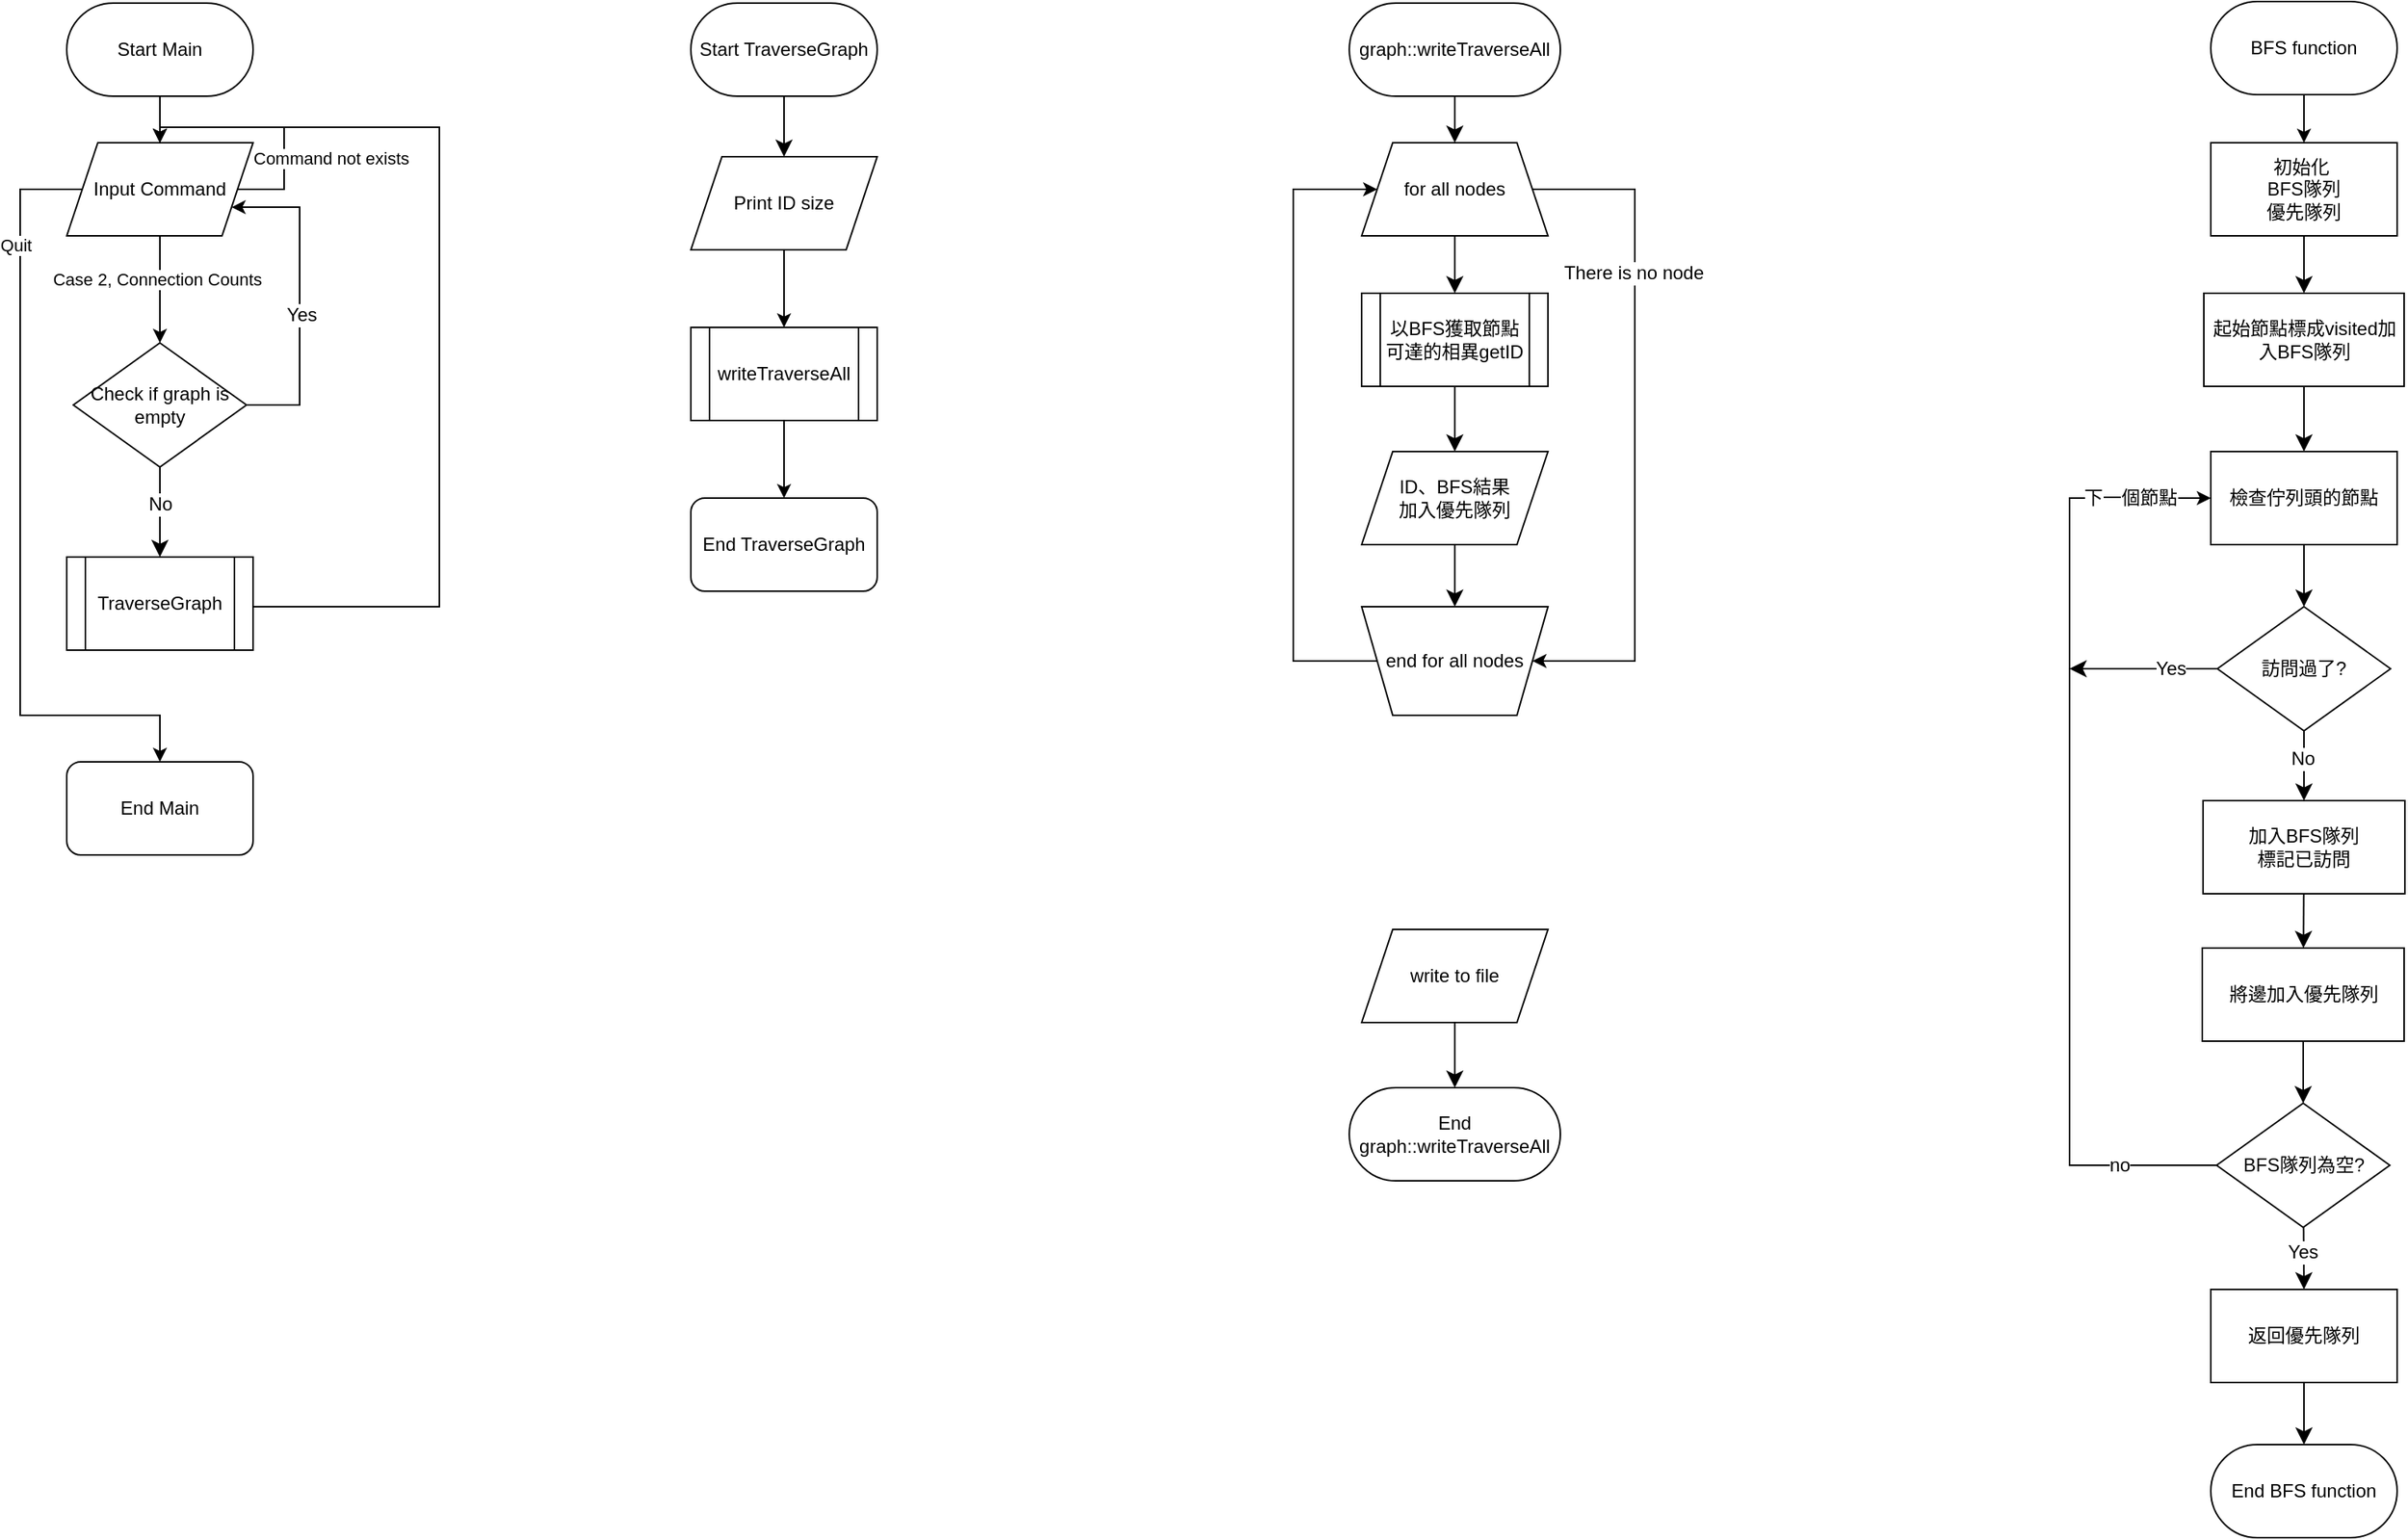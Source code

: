 <mxfile version="24.4.4" type="device">
  <diagram id="C5RBs43oDa-KdzZeNtuy" name="Page-1">
    <mxGraphModel dx="1411" dy="706" grid="1" gridSize="10" guides="1" tooltips="1" connect="1" arrows="1" fold="1" page="1" pageScale="1" pageWidth="827" pageHeight="1169" math="0" shadow="0">
      <root>
        <mxCell id="WIyWlLk6GJQsqaUBKTNV-0" />
        <mxCell id="WIyWlLk6GJQsqaUBKTNV-1" parent="WIyWlLk6GJQsqaUBKTNV-0" />
        <mxCell id="5Zuq6f4ll3MY33p2Iip3-23" style="edgeStyle=orthogonalEdgeStyle;rounded=0;orthogonalLoop=1;jettySize=auto;html=1;entryX=0.5;entryY=0;entryDx=0;entryDy=0;" parent="WIyWlLk6GJQsqaUBKTNV-1" source="5Zuq6f4ll3MY33p2Iip3-24" target="5Zuq6f4ll3MY33p2Iip3-29" edge="1">
          <mxGeometry relative="1" as="geometry" />
        </mxCell>
        <mxCell id="5Zuq6f4ll3MY33p2Iip3-24" value="Start Main" style="rounded=1;whiteSpace=wrap;html=1;arcSize=50;" parent="WIyWlLk6GJQsqaUBKTNV-1" vertex="1">
          <mxGeometry x="100" y="41" width="120" height="60" as="geometry" />
        </mxCell>
        <mxCell id="5Zuq6f4ll3MY33p2Iip3-25" style="edgeStyle=orthogonalEdgeStyle;rounded=0;orthogonalLoop=1;jettySize=auto;html=1;entryX=0.5;entryY=0;entryDx=0;entryDy=0;" parent="WIyWlLk6GJQsqaUBKTNV-1" source="5Zuq6f4ll3MY33p2Iip3-29" target="PBuQCArFa5jbhN4xJp0--0" edge="1">
          <mxGeometry relative="1" as="geometry">
            <mxPoint x="160" y="281" as="targetPoint" />
          </mxGeometry>
        </mxCell>
        <mxCell id="5Zuq6f4ll3MY33p2Iip3-26" value="Case 2, Connection Counts" style="edgeLabel;html=1;align=center;verticalAlign=middle;resizable=0;points=[];" parent="5Zuq6f4ll3MY33p2Iip3-25" vertex="1" connectable="0">
          <mxGeometry x="-0.188" y="-2" relative="1" as="geometry">
            <mxPoint as="offset" />
          </mxGeometry>
        </mxCell>
        <mxCell id="5Zuq6f4ll3MY33p2Iip3-27" style="edgeStyle=orthogonalEdgeStyle;rounded=0;orthogonalLoop=1;jettySize=auto;html=1;entryX=0.5;entryY=0;entryDx=0;entryDy=0;" parent="WIyWlLk6GJQsqaUBKTNV-1" source="5Zuq6f4ll3MY33p2Iip3-29" target="5Zuq6f4ll3MY33p2Iip3-38" edge="1">
          <mxGeometry relative="1" as="geometry">
            <Array as="points">
              <mxPoint x="70" y="161" />
              <mxPoint x="70" y="500" />
              <mxPoint x="160" y="500" />
            </Array>
          </mxGeometry>
        </mxCell>
        <mxCell id="5Zuq6f4ll3MY33p2Iip3-28" value="Quit" style="edgeLabel;html=1;align=center;verticalAlign=middle;resizable=0;points=[];" parent="5Zuq6f4ll3MY33p2Iip3-27" vertex="1" connectable="0">
          <mxGeometry x="-0.698" y="-3" relative="1" as="geometry">
            <mxPoint as="offset" />
          </mxGeometry>
        </mxCell>
        <mxCell id="5Zuq6f4ll3MY33p2Iip3-29" value="Input Command" style="shape=parallelogram;perimeter=parallelogramPerimeter;whiteSpace=wrap;html=1;fixedSize=1;" parent="WIyWlLk6GJQsqaUBKTNV-1" vertex="1">
          <mxGeometry x="100" y="131" width="120" height="60" as="geometry" />
        </mxCell>
        <mxCell id="5Zuq6f4ll3MY33p2Iip3-30" style="edgeStyle=orthogonalEdgeStyle;rounded=0;orthogonalLoop=1;jettySize=auto;html=1;entryX=0.5;entryY=0;entryDx=0;entryDy=0;" parent="WIyWlLk6GJQsqaUBKTNV-1" source="5Zuq6f4ll3MY33p2Iip3-29" target="5Zuq6f4ll3MY33p2Iip3-29" edge="1">
          <mxGeometry relative="1" as="geometry">
            <Array as="points">
              <mxPoint x="240" y="161" />
              <mxPoint x="240" y="121" />
              <mxPoint x="160" y="121" />
            </Array>
          </mxGeometry>
        </mxCell>
        <mxCell id="5Zuq6f4ll3MY33p2Iip3-31" value="Command not exists" style="edgeLabel;html=1;align=center;verticalAlign=middle;resizable=0;points=[];" parent="5Zuq6f4ll3MY33p2Iip3-30" vertex="1" connectable="0">
          <mxGeometry x="-0.415" y="-2" relative="1" as="geometry">
            <mxPoint x="28" y="-3" as="offset" />
          </mxGeometry>
        </mxCell>
        <mxCell id="5Zuq6f4ll3MY33p2Iip3-35" value="TraverseGraph" style="shape=process;whiteSpace=wrap;html=1;backgroundOutline=1;" parent="WIyWlLk6GJQsqaUBKTNV-1" vertex="1">
          <mxGeometry x="100" y="398" width="120" height="60" as="geometry" />
        </mxCell>
        <mxCell id="5Zuq6f4ll3MY33p2Iip3-36" style="edgeStyle=orthogonalEdgeStyle;rounded=0;orthogonalLoop=1;jettySize=auto;html=1;entryX=0.5;entryY=0;entryDx=0;entryDy=0;exitX=1;exitY=0.5;exitDx=0;exitDy=0;" parent="WIyWlLk6GJQsqaUBKTNV-1" source="5Zuq6f4ll3MY33p2Iip3-35" target="5Zuq6f4ll3MY33p2Iip3-29" edge="1">
          <mxGeometry relative="1" as="geometry">
            <Array as="points">
              <mxPoint x="220" y="430" />
              <mxPoint x="340" y="430" />
              <mxPoint x="340" y="121" />
              <mxPoint x="160" y="121" />
            </Array>
            <mxPoint x="220" y="540" as="sourcePoint" />
            <mxPoint x="260" y="131" as="targetPoint" />
          </mxGeometry>
        </mxCell>
        <mxCell id="5Zuq6f4ll3MY33p2Iip3-38" value="End Main" style="rounded=1;whiteSpace=wrap;html=1;" parent="WIyWlLk6GJQsqaUBKTNV-1" vertex="1">
          <mxGeometry x="100" y="530" width="120" height="60" as="geometry" />
        </mxCell>
        <mxCell id="PBuQCArFa5jbhN4xJp0--11" value="" style="edgeStyle=none;curved=1;rounded=0;orthogonalLoop=1;jettySize=auto;html=1;fontSize=12;startSize=8;endSize=8;" parent="WIyWlLk6GJQsqaUBKTNV-1" source="5Zuq6f4ll3MY33p2Iip3-46" target="PBuQCArFa5jbhN4xJp0--10" edge="1">
          <mxGeometry relative="1" as="geometry" />
        </mxCell>
        <mxCell id="5Zuq6f4ll3MY33p2Iip3-46" value="Start TraverseGraph" style="rounded=1;whiteSpace=wrap;html=1;arcSize=50;" parent="WIyWlLk6GJQsqaUBKTNV-1" vertex="1">
          <mxGeometry x="502" y="41" width="120" height="60" as="geometry" />
        </mxCell>
        <mxCell id="maL6StaA8YDYa5zgpQ4w-1" value="" style="edgeStyle=orthogonalEdgeStyle;rounded=0;orthogonalLoop=1;jettySize=auto;html=1;" edge="1" parent="WIyWlLk6GJQsqaUBKTNV-1" source="5Zuq6f4ll3MY33p2Iip3-55" target="5Zuq6f4ll3MY33p2Iip3-56">
          <mxGeometry relative="1" as="geometry" />
        </mxCell>
        <mxCell id="5Zuq6f4ll3MY33p2Iip3-55" value="writeTraverseAll" style="shape=process;whiteSpace=wrap;html=1;backgroundOutline=1;" parent="WIyWlLk6GJQsqaUBKTNV-1" vertex="1">
          <mxGeometry x="502" y="250" width="120" height="60" as="geometry" />
        </mxCell>
        <mxCell id="5Zuq6f4ll3MY33p2Iip3-56" value="End TraverseGraph" style="rounded=1;whiteSpace=wrap;html=1;" parent="WIyWlLk6GJQsqaUBKTNV-1" vertex="1">
          <mxGeometry x="502" y="360" width="120" height="60" as="geometry" />
        </mxCell>
        <mxCell id="PBuQCArFa5jbhN4xJp0--28" value="" style="edgeStyle=none;curved=1;rounded=0;orthogonalLoop=1;jettySize=auto;html=1;fontSize=12;startSize=8;endSize=8;" parent="WIyWlLk6GJQsqaUBKTNV-1" source="5Zuq6f4ll3MY33p2Iip3-58" target="PBuQCArFa5jbhN4xJp0--15" edge="1">
          <mxGeometry relative="1" as="geometry" />
        </mxCell>
        <mxCell id="5Zuq6f4ll3MY33p2Iip3-58" value="graph::writeTraverseAll" style="rounded=1;whiteSpace=wrap;html=1;arcSize=50;" parent="WIyWlLk6GJQsqaUBKTNV-1" vertex="1">
          <mxGeometry x="926.09" y="41" width="135.94" height="60" as="geometry" />
        </mxCell>
        <mxCell id="PBuQCArFa5jbhN4xJp0--38" value="" style="edgeStyle=none;curved=1;rounded=0;orthogonalLoop=1;jettySize=auto;html=1;fontSize=12;startSize=8;endSize=8;" parent="WIyWlLk6GJQsqaUBKTNV-1" source="5Zuq6f4ll3MY33p2Iip3-86" target="PBuQCArFa5jbhN4xJp0--37" edge="1">
          <mxGeometry relative="1" as="geometry" />
        </mxCell>
        <mxCell id="5Zuq6f4ll3MY33p2Iip3-86" value="以BFS獲取&lt;span style=&quot;background-color: initial;&quot;&gt;節點可達的相異getID&lt;/span&gt;" style="shape=process;whiteSpace=wrap;html=1;backgroundOutline=1;" parent="WIyWlLk6GJQsqaUBKTNV-1" vertex="1">
          <mxGeometry x="934.06" y="228" width="120" height="60" as="geometry" />
        </mxCell>
        <mxCell id="nBRJpQgrgmeqpI3Wd9oI-1" value="" style="edgeStyle=orthogonalEdgeStyle;rounded=0;orthogonalLoop=1;jettySize=auto;html=1;" parent="WIyWlLk6GJQsqaUBKTNV-1" source="Rqaln8O-QJsJvmHKmD0x-7" target="nBRJpQgrgmeqpI3Wd9oI-0" edge="1">
          <mxGeometry relative="1" as="geometry" />
        </mxCell>
        <mxCell id="Rqaln8O-QJsJvmHKmD0x-7" value="BFS function" style="rounded=1;whiteSpace=wrap;html=1;arcSize=50;" parent="WIyWlLk6GJQsqaUBKTNV-1" vertex="1">
          <mxGeometry x="1481" y="40" width="120" height="60" as="geometry" />
        </mxCell>
        <mxCell id="PBuQCArFa5jbhN4xJp0--52" value="" style="edgeStyle=none;curved=1;rounded=0;orthogonalLoop=1;jettySize=auto;html=1;fontSize=12;startSize=8;endSize=8;" parent="WIyWlLk6GJQsqaUBKTNV-1" source="Rqaln8O-QJsJvmHKmD0x-14" target="PBuQCArFa5jbhN4xJp0--51" edge="1">
          <mxGeometry relative="1" as="geometry" />
        </mxCell>
        <mxCell id="Rqaln8O-QJsJvmHKmD0x-14" value="檢查佇列頭的節點" style="rounded=0;whiteSpace=wrap;html=1;" parent="WIyWlLk6GJQsqaUBKTNV-1" vertex="1">
          <mxGeometry x="1481" y="330" width="120" height="60" as="geometry" />
        </mxCell>
        <mxCell id="PBuQCArFa5jbhN4xJp0--59" value="" style="edgeStyle=none;curved=1;rounded=0;orthogonalLoop=1;jettySize=auto;html=1;fontSize=12;startSize=8;endSize=8;" parent="WIyWlLk6GJQsqaUBKTNV-1" source="Rqaln8O-QJsJvmHKmD0x-16" target="PBuQCArFa5jbhN4xJp0--57" edge="1">
          <mxGeometry relative="1" as="geometry" />
        </mxCell>
        <mxCell id="Rqaln8O-QJsJvmHKmD0x-16" value="加入BFS隊列&lt;div&gt;標記已訪問&lt;/div&gt;" style="rounded=0;whiteSpace=wrap;html=1;" parent="WIyWlLk6GJQsqaUBKTNV-1" vertex="1">
          <mxGeometry x="1476" y="555" width="130" height="60" as="geometry" />
        </mxCell>
        <mxCell id="Rqaln8O-QJsJvmHKmD0x-25" value="" style="edgeStyle=none;curved=1;rounded=0;orthogonalLoop=1;jettySize=auto;html=1;fontSize=12;startSize=8;endSize=8;entryX=0.5;entryY=0;entryDx=0;entryDy=0;" parent="WIyWlLk6GJQsqaUBKTNV-1" source="Rqaln8O-QJsJvmHKmD0x-18" target="PBuQCArFa5jbhN4xJp0--48" edge="1">
          <mxGeometry relative="1" as="geometry">
            <mxPoint x="1540" y="910" as="targetPoint" />
          </mxGeometry>
        </mxCell>
        <mxCell id="Rqaln8O-QJsJvmHKmD0x-26" value="Yes" style="edgeLabel;html=1;align=center;verticalAlign=middle;resizable=0;points=[];fontSize=12;" parent="Rqaln8O-QJsJvmHKmD0x-25" vertex="1" connectable="0">
          <mxGeometry x="-0.486" y="-4" relative="1" as="geometry">
            <mxPoint x="3" y="5" as="offset" />
          </mxGeometry>
        </mxCell>
        <mxCell id="Rqaln8O-QJsJvmHKmD0x-18" value="BFS隊列為空?" style="rhombus;whiteSpace=wrap;html=1;" parent="WIyWlLk6GJQsqaUBKTNV-1" vertex="1">
          <mxGeometry x="1484.72" y="750" width="111.56" height="80" as="geometry" />
        </mxCell>
        <mxCell id="Rqaln8O-QJsJvmHKmD0x-21" style="edgeStyle=orthogonalEdgeStyle;rounded=0;orthogonalLoop=1;jettySize=auto;html=1;entryX=0;entryY=0.5;entryDx=0;entryDy=0;exitX=0;exitY=0.5;exitDx=0;exitDy=0;" parent="WIyWlLk6GJQsqaUBKTNV-1" source="Rqaln8O-QJsJvmHKmD0x-18" target="Rqaln8O-QJsJvmHKmD0x-14" edge="1">
          <mxGeometry relative="1" as="geometry">
            <Array as="points">
              <mxPoint x="1390" y="790" />
              <mxPoint x="1390" y="360" />
            </Array>
            <mxPoint x="1477" y="630" as="sourcePoint" />
            <mxPoint x="1481" y="510" as="targetPoint" />
          </mxGeometry>
        </mxCell>
        <mxCell id="Rqaln8O-QJsJvmHKmD0x-23" value="no" style="edgeLabel;html=1;align=center;verticalAlign=middle;resizable=0;points=[];fontSize=12;" parent="Rqaln8O-QJsJvmHKmD0x-21" vertex="1" connectable="0">
          <mxGeometry x="-0.796" y="3" relative="1" as="geometry">
            <mxPoint y="-3" as="offset" />
          </mxGeometry>
        </mxCell>
        <mxCell id="PBuQCArFa5jbhN4xJp0--50" value="下一個節點" style="edgeLabel;html=1;align=center;verticalAlign=middle;resizable=0;points=[];fontSize=12;" parent="Rqaln8O-QJsJvmHKmD0x-21" vertex="1" connectable="0">
          <mxGeometry x="0.817" y="2" relative="1" as="geometry">
            <mxPoint x="4" y="2" as="offset" />
          </mxGeometry>
        </mxCell>
        <mxCell id="Rqaln8O-QJsJvmHKmD0x-24" value="End BFS function" style="rounded=1;whiteSpace=wrap;html=1;arcSize=50;" parent="WIyWlLk6GJQsqaUBKTNV-1" vertex="1">
          <mxGeometry x="1481" y="970" width="120" height="60" as="geometry" />
        </mxCell>
        <mxCell id="PBuQCArFa5jbhN4xJp0--46" value="" style="edgeStyle=none;curved=1;rounded=0;orthogonalLoop=1;jettySize=auto;html=1;fontSize=12;startSize=8;endSize=8;" parent="WIyWlLk6GJQsqaUBKTNV-1" source="nBRJpQgrgmeqpI3Wd9oI-0" target="PBuQCArFa5jbhN4xJp0--45" edge="1">
          <mxGeometry relative="1" as="geometry" />
        </mxCell>
        <mxCell id="nBRJpQgrgmeqpI3Wd9oI-0" value="初始化&amp;nbsp;&lt;div&gt;&lt;span style=&quot;background-color: initial;&quot;&gt;BFS隊列&lt;/span&gt;&lt;div&gt;&lt;span style=&quot;background-color: initial;&quot;&gt;優先隊列&lt;/span&gt;&lt;/div&gt;&lt;/div&gt;" style="rounded=0;whiteSpace=wrap;html=1;" parent="WIyWlLk6GJQsqaUBKTNV-1" vertex="1">
          <mxGeometry x="1481" y="131" width="120" height="60" as="geometry" />
        </mxCell>
        <mxCell id="PBuQCArFa5jbhN4xJp0--2" style="edgeStyle=none;curved=1;rounded=0;orthogonalLoop=1;jettySize=auto;html=1;exitX=0.5;exitY=1;exitDx=0;exitDy=0;entryX=0.5;entryY=0;entryDx=0;entryDy=0;fontSize=12;startSize=8;endSize=8;" parent="WIyWlLk6GJQsqaUBKTNV-1" source="PBuQCArFa5jbhN4xJp0--0" target="5Zuq6f4ll3MY33p2Iip3-35" edge="1">
          <mxGeometry relative="1" as="geometry" />
        </mxCell>
        <mxCell id="PBuQCArFa5jbhN4xJp0--8" value="No" style="edgeLabel;html=1;align=center;verticalAlign=middle;resizable=0;points=[];fontSize=12;" parent="PBuQCArFa5jbhN4xJp0--2" vertex="1" connectable="0">
          <mxGeometry x="-0.163" y="-3" relative="1" as="geometry">
            <mxPoint x="3" y="-1" as="offset" />
          </mxGeometry>
        </mxCell>
        <mxCell id="PBuQCArFa5jbhN4xJp0--0" value="Check if graph is empty" style="rhombus;whiteSpace=wrap;html=1;" parent="WIyWlLk6GJQsqaUBKTNV-1" vertex="1">
          <mxGeometry x="104.22" y="260" width="111.56" height="80" as="geometry" />
        </mxCell>
        <mxCell id="PBuQCArFa5jbhN4xJp0--4" style="edgeStyle=orthogonalEdgeStyle;rounded=0;orthogonalLoop=1;jettySize=auto;html=1;entryX=1;entryY=0.75;entryDx=0;entryDy=0;exitX=1;exitY=0.5;exitDx=0;exitDy=0;" parent="WIyWlLk6GJQsqaUBKTNV-1" source="PBuQCArFa5jbhN4xJp0--0" target="5Zuq6f4ll3MY33p2Iip3-29" edge="1">
          <mxGeometry relative="1" as="geometry">
            <Array as="points">
              <mxPoint x="250" y="300" />
              <mxPoint x="250" y="173" />
            </Array>
            <mxPoint x="280" y="240" as="sourcePoint" />
            <mxPoint x="230" y="210" as="targetPoint" />
          </mxGeometry>
        </mxCell>
        <mxCell id="PBuQCArFa5jbhN4xJp0--7" value="Yes" style="edgeLabel;html=1;align=center;verticalAlign=middle;resizable=0;points=[];fontSize=12;" parent="PBuQCArFa5jbhN4xJp0--4" vertex="1" connectable="0">
          <mxGeometry x="-0.106" y="-1" relative="1" as="geometry">
            <mxPoint as="offset" />
          </mxGeometry>
        </mxCell>
        <mxCell id="maL6StaA8YDYa5zgpQ4w-0" value="" style="edgeStyle=orthogonalEdgeStyle;rounded=0;orthogonalLoop=1;jettySize=auto;html=1;" edge="1" parent="WIyWlLk6GJQsqaUBKTNV-1" source="PBuQCArFa5jbhN4xJp0--10" target="5Zuq6f4ll3MY33p2Iip3-55">
          <mxGeometry relative="1" as="geometry" />
        </mxCell>
        <mxCell id="PBuQCArFa5jbhN4xJp0--10" value="Print ID size" style="shape=parallelogram;perimeter=parallelogramPerimeter;whiteSpace=wrap;html=1;fixedSize=1;" parent="WIyWlLk6GJQsqaUBKTNV-1" vertex="1">
          <mxGeometry x="502" y="140" width="120" height="60" as="geometry" />
        </mxCell>
        <mxCell id="PBuQCArFa5jbhN4xJp0--29" value="" style="edgeStyle=none;curved=1;rounded=0;orthogonalLoop=1;jettySize=auto;html=1;fontSize=12;startSize=8;endSize=8;" parent="WIyWlLk6GJQsqaUBKTNV-1" source="PBuQCArFa5jbhN4xJp0--15" target="5Zuq6f4ll3MY33p2Iip3-86" edge="1">
          <mxGeometry relative="1" as="geometry" />
        </mxCell>
        <mxCell id="PBuQCArFa5jbhN4xJp0--15" value="for all nodes" style="shape=trapezoid;perimeter=trapezoidPerimeter;whiteSpace=wrap;html=1;fixedSize=1;" parent="WIyWlLk6GJQsqaUBKTNV-1" vertex="1">
          <mxGeometry x="934.05" y="131" width="120" height="60" as="geometry" />
        </mxCell>
        <mxCell id="PBuQCArFa5jbhN4xJp0--41" value="" style="edgeStyle=none;curved=1;rounded=0;orthogonalLoop=1;jettySize=auto;html=1;fontSize=12;startSize=8;endSize=8;" parent="WIyWlLk6GJQsqaUBKTNV-1" source="PBuQCArFa5jbhN4xJp0--16" target="PBuQCArFa5jbhN4xJp0--40" edge="1">
          <mxGeometry relative="1" as="geometry" />
        </mxCell>
        <mxCell id="PBuQCArFa5jbhN4xJp0--16" value="end for all nodes" style="shape=trapezoid;perimeter=trapezoidPerimeter;whiteSpace=wrap;fixedSize=1;rotation=0;verticalAlign=middle;horizontal=1;html=1;flipV=1;" parent="WIyWlLk6GJQsqaUBKTNV-1" vertex="1">
          <mxGeometry x="934.06" y="430" width="120" height="70" as="geometry" />
        </mxCell>
        <mxCell id="PBuQCArFa5jbhN4xJp0--25" value="End graph::writeTraverseAll" style="rounded=1;whiteSpace=wrap;html=1;arcSize=50;" parent="WIyWlLk6GJQsqaUBKTNV-1" vertex="1">
          <mxGeometry x="926.08" y="740" width="135.94" height="60" as="geometry" />
        </mxCell>
        <mxCell id="PBuQCArFa5jbhN4xJp0--32" style="edgeStyle=orthogonalEdgeStyle;rounded=0;orthogonalLoop=1;jettySize=auto;html=1;entryX=0;entryY=0.5;entryDx=0;entryDy=0;exitX=0;exitY=0.5;exitDx=0;exitDy=0;" parent="WIyWlLk6GJQsqaUBKTNV-1" source="PBuQCArFa5jbhN4xJp0--16" target="PBuQCArFa5jbhN4xJp0--15" edge="1">
          <mxGeometry relative="1" as="geometry">
            <Array as="points">
              <mxPoint x="890" y="465" />
              <mxPoint x="890" y="161" />
            </Array>
            <mxPoint x="837" y="327" as="sourcePoint" />
            <mxPoint x="827" y="200" as="targetPoint" />
          </mxGeometry>
        </mxCell>
        <mxCell id="PBuQCArFa5jbhN4xJp0--35" style="edgeStyle=orthogonalEdgeStyle;rounded=0;orthogonalLoop=1;jettySize=auto;html=1;entryX=1;entryY=0.5;entryDx=0;entryDy=0;exitX=1;exitY=0.5;exitDx=0;exitDy=0;" parent="WIyWlLk6GJQsqaUBKTNV-1" source="PBuQCArFa5jbhN4xJp0--15" target="PBuQCArFa5jbhN4xJp0--16" edge="1">
          <mxGeometry relative="1" as="geometry">
            <Array as="points">
              <mxPoint x="1110" y="161" />
              <mxPoint x="1110" y="465" />
            </Array>
            <mxPoint x="1184" y="333" as="sourcePoint" />
            <mxPoint x="1184" y="131" as="targetPoint" />
          </mxGeometry>
        </mxCell>
        <mxCell id="PBuQCArFa5jbhN4xJp0--36" value="There is no node" style="edgeLabel;html=1;align=center;verticalAlign=middle;resizable=0;points=[];fontSize=12;" parent="PBuQCArFa5jbhN4xJp0--35" vertex="1" connectable="0">
          <mxGeometry x="-0.452" y="-1" relative="1" as="geometry">
            <mxPoint as="offset" />
          </mxGeometry>
        </mxCell>
        <mxCell id="PBuQCArFa5jbhN4xJp0--39" value="" style="edgeStyle=none;curved=1;rounded=0;orthogonalLoop=1;jettySize=auto;html=1;fontSize=12;startSize=8;endSize=8;" parent="WIyWlLk6GJQsqaUBKTNV-1" source="PBuQCArFa5jbhN4xJp0--37" target="PBuQCArFa5jbhN4xJp0--16" edge="1">
          <mxGeometry relative="1" as="geometry" />
        </mxCell>
        <mxCell id="PBuQCArFa5jbhN4xJp0--37" value="&lt;div&gt;ID、BFS結果&lt;/div&gt;加入優先隊列" style="shape=parallelogram;perimeter=parallelogramPerimeter;whiteSpace=wrap;html=1;fixedSize=1;" parent="WIyWlLk6GJQsqaUBKTNV-1" vertex="1">
          <mxGeometry x="934.06" y="330" width="120" height="60" as="geometry" />
        </mxCell>
        <mxCell id="PBuQCArFa5jbhN4xJp0--43" value="" style="edgeStyle=none;curved=1;rounded=0;orthogonalLoop=1;jettySize=auto;html=1;fontSize=12;startSize=8;endSize=8;" parent="WIyWlLk6GJQsqaUBKTNV-1" source="PBuQCArFa5jbhN4xJp0--40" target="PBuQCArFa5jbhN4xJp0--42" edge="1">
          <mxGeometry relative="1" as="geometry" />
        </mxCell>
        <mxCell id="PBuQCArFa5jbhN4xJp0--44" value="" style="edgeStyle=none;curved=1;rounded=0;orthogonalLoop=1;jettySize=auto;html=1;fontSize=12;startSize=8;endSize=8;" parent="WIyWlLk6GJQsqaUBKTNV-1" source="PBuQCArFa5jbhN4xJp0--42" target="PBuQCArFa5jbhN4xJp0--25" edge="1">
          <mxGeometry relative="1" as="geometry" />
        </mxCell>
        <mxCell id="PBuQCArFa5jbhN4xJp0--42" value="write to file" style="shape=parallelogram;perimeter=parallelogramPerimeter;whiteSpace=wrap;html=1;fixedSize=1;" parent="WIyWlLk6GJQsqaUBKTNV-1" vertex="1">
          <mxGeometry x="934.06" y="638" width="120" height="60" as="geometry" />
        </mxCell>
        <mxCell id="PBuQCArFa5jbhN4xJp0--47" value="" style="edgeStyle=none;curved=1;rounded=0;orthogonalLoop=1;jettySize=auto;html=1;fontSize=12;startSize=8;endSize=8;" parent="WIyWlLk6GJQsqaUBKTNV-1" source="PBuQCArFa5jbhN4xJp0--45" target="Rqaln8O-QJsJvmHKmD0x-14" edge="1">
          <mxGeometry relative="1" as="geometry" />
        </mxCell>
        <mxCell id="PBuQCArFa5jbhN4xJp0--45" value="起始節點標成visited加入&lt;span style=&quot;background-color: initial;&quot;&gt;BFS隊列&lt;/span&gt;" style="rounded=0;whiteSpace=wrap;html=1;" parent="WIyWlLk6GJQsqaUBKTNV-1" vertex="1">
          <mxGeometry x="1476.5" y="228" width="129" height="60" as="geometry" />
        </mxCell>
        <mxCell id="PBuQCArFa5jbhN4xJp0--49" value="" style="edgeStyle=none;curved=1;rounded=0;orthogonalLoop=1;jettySize=auto;html=1;fontSize=12;startSize=8;endSize=8;" parent="WIyWlLk6GJQsqaUBKTNV-1" source="PBuQCArFa5jbhN4xJp0--48" target="Rqaln8O-QJsJvmHKmD0x-24" edge="1">
          <mxGeometry relative="1" as="geometry" />
        </mxCell>
        <mxCell id="PBuQCArFa5jbhN4xJp0--48" value="返回優先隊列" style="rounded=0;whiteSpace=wrap;html=1;" parent="WIyWlLk6GJQsqaUBKTNV-1" vertex="1">
          <mxGeometry x="1481" y="870" width="120" height="60" as="geometry" />
        </mxCell>
        <mxCell id="PBuQCArFa5jbhN4xJp0--53" value="" style="edgeStyle=none;curved=1;rounded=0;orthogonalLoop=1;jettySize=auto;html=1;fontSize=12;startSize=8;endSize=8;" parent="WIyWlLk6GJQsqaUBKTNV-1" source="PBuQCArFa5jbhN4xJp0--51" target="Rqaln8O-QJsJvmHKmD0x-16" edge="1">
          <mxGeometry relative="1" as="geometry" />
        </mxCell>
        <mxCell id="PBuQCArFa5jbhN4xJp0--56" value="No" style="edgeLabel;html=1;align=center;verticalAlign=middle;resizable=0;points=[];fontSize=12;" parent="PBuQCArFa5jbhN4xJp0--53" vertex="1" connectable="0">
          <mxGeometry x="-0.531" y="-1" relative="1" as="geometry">
            <mxPoint y="7" as="offset" />
          </mxGeometry>
        </mxCell>
        <mxCell id="PBuQCArFa5jbhN4xJp0--54" style="edgeStyle=none;curved=1;rounded=0;orthogonalLoop=1;jettySize=auto;html=1;exitX=0;exitY=0.5;exitDx=0;exitDy=0;fontSize=12;startSize=8;endSize=8;" parent="WIyWlLk6GJQsqaUBKTNV-1" source="PBuQCArFa5jbhN4xJp0--51" edge="1">
          <mxGeometry relative="1" as="geometry">
            <mxPoint x="1390" y="470" as="targetPoint" />
          </mxGeometry>
        </mxCell>
        <mxCell id="PBuQCArFa5jbhN4xJp0--55" value="Yes" style="edgeLabel;html=1;align=center;verticalAlign=middle;resizable=0;points=[];fontSize=12;" parent="PBuQCArFa5jbhN4xJp0--54" vertex="1" connectable="0">
          <mxGeometry x="-0.364" y="-3" relative="1" as="geometry">
            <mxPoint y="3" as="offset" />
          </mxGeometry>
        </mxCell>
        <mxCell id="PBuQCArFa5jbhN4xJp0--51" value="訪問過了?" style="rhombus;whiteSpace=wrap;html=1;" parent="WIyWlLk6GJQsqaUBKTNV-1" vertex="1">
          <mxGeometry x="1485.22" y="430" width="111.56" height="80" as="geometry" />
        </mxCell>
        <mxCell id="PBuQCArFa5jbhN4xJp0--58" value="" style="edgeStyle=none;curved=1;rounded=0;orthogonalLoop=1;jettySize=auto;html=1;fontSize=12;startSize=8;endSize=8;" parent="WIyWlLk6GJQsqaUBKTNV-1" source="PBuQCArFa5jbhN4xJp0--57" target="Rqaln8O-QJsJvmHKmD0x-18" edge="1">
          <mxGeometry relative="1" as="geometry" />
        </mxCell>
        <mxCell id="PBuQCArFa5jbhN4xJp0--57" value="將邊加入優先隊列" style="rounded=0;whiteSpace=wrap;html=1;" parent="WIyWlLk6GJQsqaUBKTNV-1" vertex="1">
          <mxGeometry x="1475.5" y="650" width="130" height="60" as="geometry" />
        </mxCell>
      </root>
    </mxGraphModel>
  </diagram>
</mxfile>
